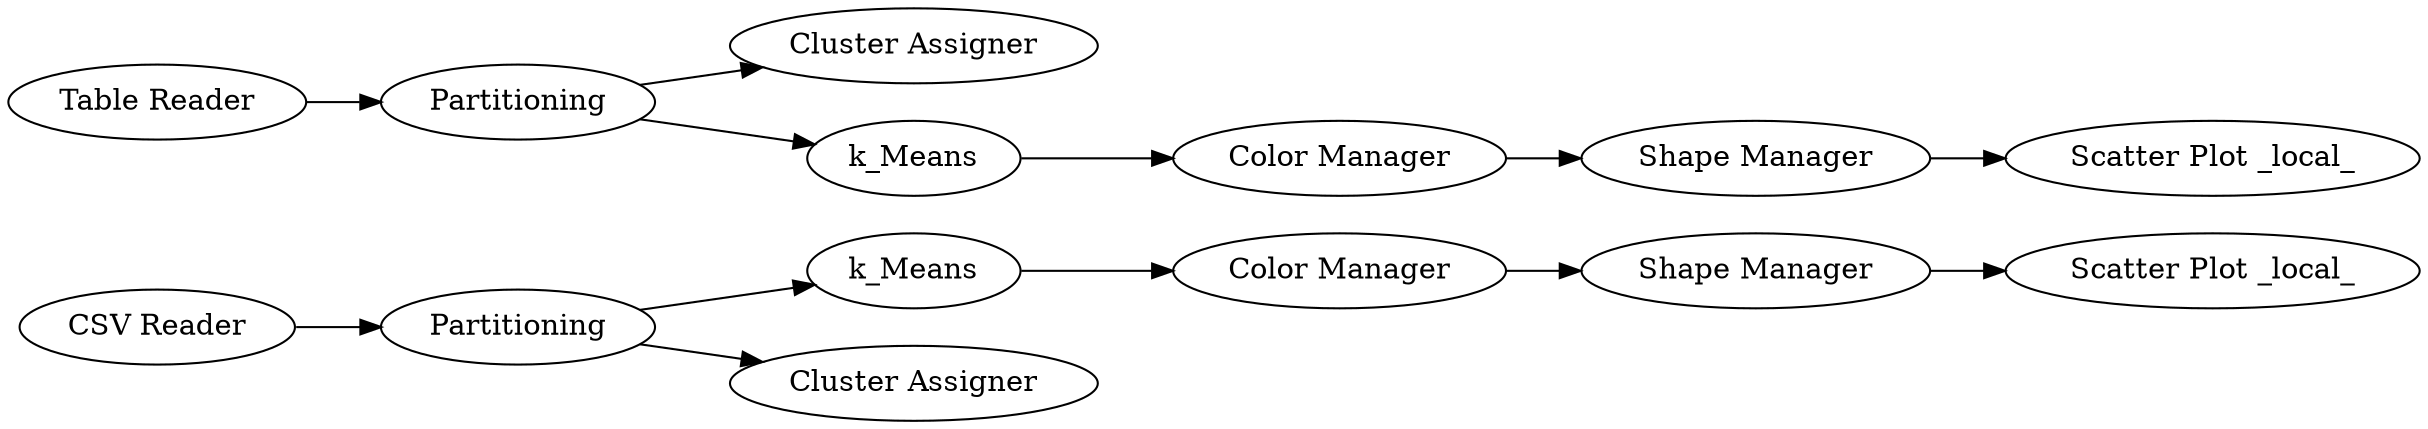 digraph {
	"1416538468408688610_6" [label=k_Means]
	"1416538468408688610_3" [label=Partitioning]
	"1416538468408688610_4" [label=Partitioning]
	"1416538468408688610_13" [label="Scatter Plot _local_"]
	"1416538468408688610_5" [label="Cluster Assigner"]
	"1416538468408688610_8" [label="Shape Manager"]
	"1416538468408688610_11" [label="Color Manager"]
	"1416538468408688610_10" [label="Cluster Assigner"]
	"1416538468408688610_2" [label="Table Reader"]
	"1416538468408688610_14" [label=k_Means]
	"1416538468408688610_12" [label="Shape Manager"]
	"1416538468408688610_1" [label="CSV Reader"]
	"1416538468408688610_7" [label="Color Manager"]
	"1416538468408688610_9" [label="Scatter Plot _local_"]
	"1416538468408688610_6" -> "1416538468408688610_7"
	"1416538468408688610_1" -> "1416538468408688610_3"
	"1416538468408688610_11" -> "1416538468408688610_12"
	"1416538468408688610_14" -> "1416538468408688610_11"
	"1416538468408688610_4" -> "1416538468408688610_10"
	"1416538468408688610_7" -> "1416538468408688610_8"
	"1416538468408688610_12" -> "1416538468408688610_13"
	"1416538468408688610_2" -> "1416538468408688610_4"
	"1416538468408688610_4" -> "1416538468408688610_14"
	"1416538468408688610_8" -> "1416538468408688610_9"
	"1416538468408688610_3" -> "1416538468408688610_6"
	"1416538468408688610_3" -> "1416538468408688610_5"
	rankdir=LR
}
